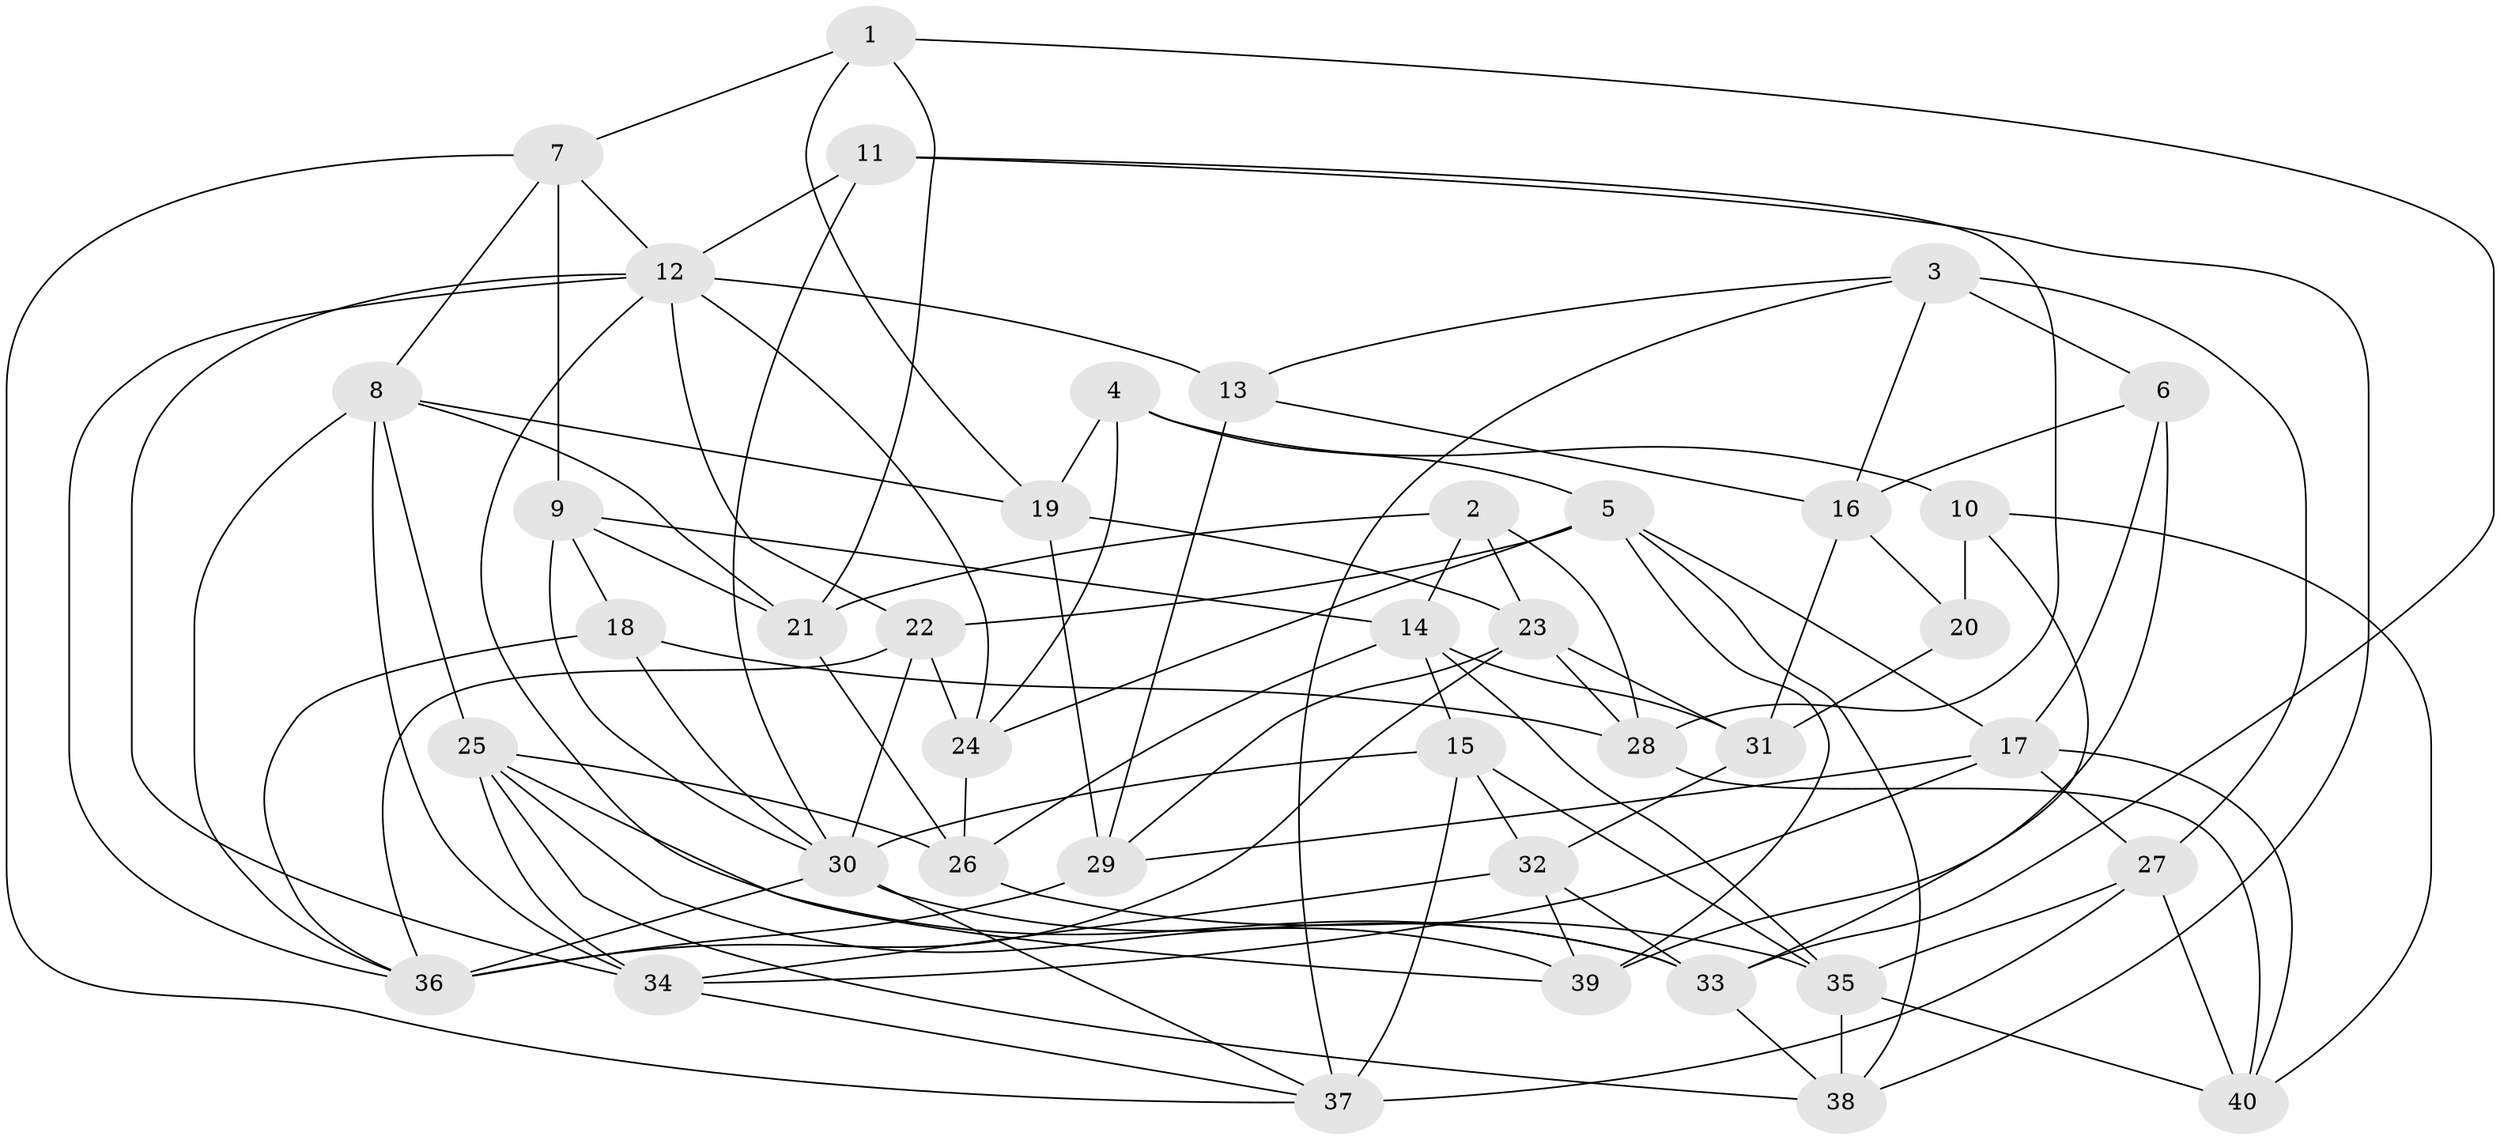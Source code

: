// original degree distribution, {4: 1.0}
// Generated by graph-tools (version 1.1) at 2025/03/03/09/25 03:03:05]
// undirected, 40 vertices, 104 edges
graph export_dot {
graph [start="1"]
  node [color=gray90,style=filled];
  1;
  2;
  3;
  4;
  5;
  6;
  7;
  8;
  9;
  10;
  11;
  12;
  13;
  14;
  15;
  16;
  17;
  18;
  19;
  20;
  21;
  22;
  23;
  24;
  25;
  26;
  27;
  28;
  29;
  30;
  31;
  32;
  33;
  34;
  35;
  36;
  37;
  38;
  39;
  40;
  1 -- 7 [weight=1.0];
  1 -- 19 [weight=1.0];
  1 -- 21 [weight=1.0];
  1 -- 33 [weight=1.0];
  2 -- 14 [weight=1.0];
  2 -- 21 [weight=1.0];
  2 -- 23 [weight=1.0];
  2 -- 28 [weight=1.0];
  3 -- 6 [weight=1.0];
  3 -- 13 [weight=1.0];
  3 -- 16 [weight=1.0];
  3 -- 27 [weight=2.0];
  3 -- 37 [weight=1.0];
  4 -- 5 [weight=1.0];
  4 -- 10 [weight=2.0];
  4 -- 19 [weight=2.0];
  4 -- 24 [weight=1.0];
  5 -- 17 [weight=1.0];
  5 -- 22 [weight=1.0];
  5 -- 24 [weight=1.0];
  5 -- 38 [weight=1.0];
  5 -- 39 [weight=1.0];
  6 -- 16 [weight=1.0];
  6 -- 17 [weight=1.0];
  6 -- 39 [weight=1.0];
  7 -- 8 [weight=1.0];
  7 -- 9 [weight=2.0];
  7 -- 12 [weight=1.0];
  7 -- 37 [weight=1.0];
  8 -- 19 [weight=1.0];
  8 -- 21 [weight=1.0];
  8 -- 25 [weight=1.0];
  8 -- 34 [weight=1.0];
  8 -- 36 [weight=1.0];
  9 -- 14 [weight=1.0];
  9 -- 18 [weight=1.0];
  9 -- 21 [weight=1.0];
  9 -- 30 [weight=1.0];
  10 -- 20 [weight=2.0];
  10 -- 33 [weight=1.0];
  10 -- 40 [weight=1.0];
  11 -- 12 [weight=1.0];
  11 -- 28 [weight=1.0];
  11 -- 30 [weight=1.0];
  11 -- 38 [weight=1.0];
  12 -- 13 [weight=1.0];
  12 -- 22 [weight=1.0];
  12 -- 24 [weight=1.0];
  12 -- 34 [weight=1.0];
  12 -- 36 [weight=1.0];
  12 -- 39 [weight=1.0];
  13 -- 16 [weight=1.0];
  13 -- 29 [weight=1.0];
  14 -- 15 [weight=1.0];
  14 -- 26 [weight=1.0];
  14 -- 31 [weight=1.0];
  14 -- 35 [weight=1.0];
  15 -- 30 [weight=1.0];
  15 -- 32 [weight=1.0];
  15 -- 35 [weight=2.0];
  15 -- 37 [weight=1.0];
  16 -- 20 [weight=1.0];
  16 -- 31 [weight=2.0];
  17 -- 27 [weight=1.0];
  17 -- 29 [weight=1.0];
  17 -- 34 [weight=1.0];
  17 -- 40 [weight=1.0];
  18 -- 28 [weight=1.0];
  18 -- 30 [weight=1.0];
  18 -- 36 [weight=1.0];
  19 -- 23 [weight=1.0];
  19 -- 29 [weight=1.0];
  20 -- 31 [weight=1.0];
  21 -- 26 [weight=2.0];
  22 -- 24 [weight=2.0];
  22 -- 30 [weight=1.0];
  22 -- 36 [weight=1.0];
  23 -- 28 [weight=1.0];
  23 -- 29 [weight=1.0];
  23 -- 31 [weight=1.0];
  23 -- 36 [weight=1.0];
  24 -- 26 [weight=1.0];
  25 -- 26 [weight=1.0];
  25 -- 33 [weight=1.0];
  25 -- 34 [weight=1.0];
  25 -- 38 [weight=1.0];
  25 -- 39 [weight=1.0];
  26 -- 35 [weight=1.0];
  27 -- 35 [weight=1.0];
  27 -- 37 [weight=1.0];
  27 -- 40 [weight=1.0];
  28 -- 40 [weight=2.0];
  29 -- 36 [weight=2.0];
  30 -- 33 [weight=1.0];
  30 -- 36 [weight=1.0];
  30 -- 37 [weight=1.0];
  31 -- 32 [weight=1.0];
  32 -- 33 [weight=1.0];
  32 -- 34 [weight=1.0];
  32 -- 39 [weight=2.0];
  33 -- 38 [weight=1.0];
  34 -- 37 [weight=1.0];
  35 -- 38 [weight=2.0];
  35 -- 40 [weight=1.0];
}
